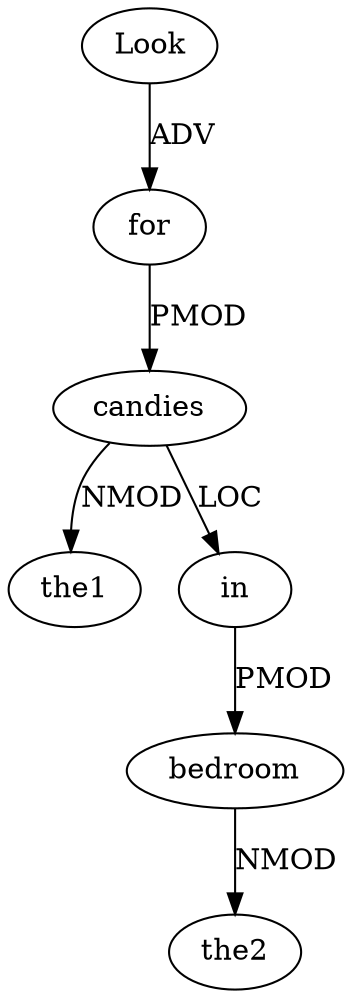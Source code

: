 digraph G{
	"Look" -> "for"[label="ADV"]
	"candies" -> "the1"[label="NMOD"]
	"for" -> "candies"[label="PMOD"]
	"candies" -> "in"[label="LOC"]
	"bedroom" -> "the2"[label="NMOD"]
	"in" -> "bedroom"[label="PMOD"]
}